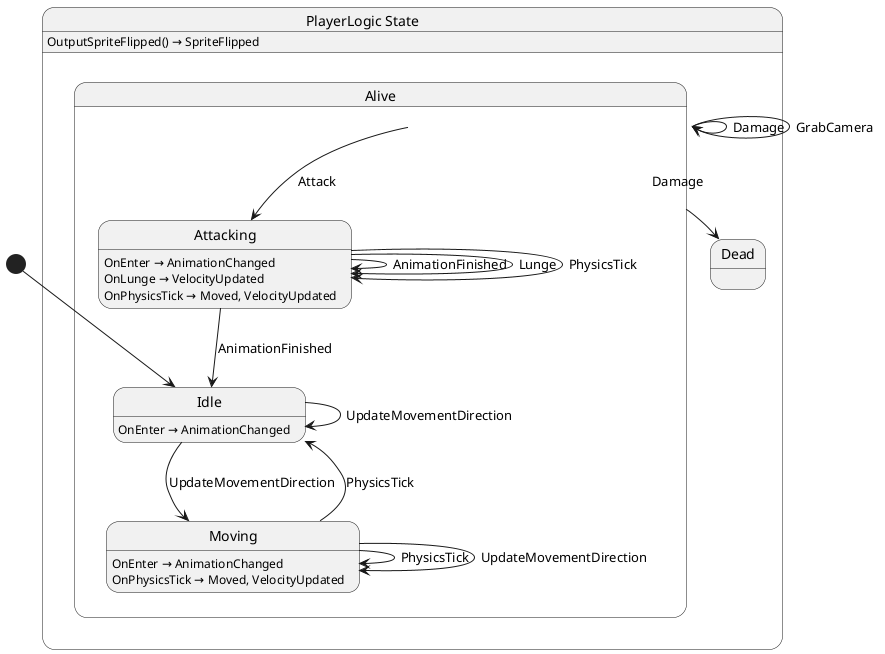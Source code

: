 @startuml PlayerLogic
state "PlayerLogic State" as GodotPlayground_PlayerLogic_State {
  state "Alive" as GodotPlayground_PlayerLogic_State_Alive {
    state "Idle" as GodotPlayground_PlayerLogic_State_Alive_Idle
    state "Moving" as GodotPlayground_PlayerLogic_State_Alive_Moving
    state "Attacking" as GodotPlayground_PlayerLogic_State_Alive_Attacking
  }
  state "Dead" as GodotPlayground_PlayerLogic_State_Dead
}

GodotPlayground_PlayerLogic_State_Alive --> GodotPlayground_PlayerLogic_State_Alive : Damage
GodotPlayground_PlayerLogic_State_Alive --> GodotPlayground_PlayerLogic_State_Alive : GrabCamera
GodotPlayground_PlayerLogic_State_Alive --> GodotPlayground_PlayerLogic_State_Alive_Attacking : Attack
GodotPlayground_PlayerLogic_State_Alive --> GodotPlayground_PlayerLogic_State_Dead : Damage
GodotPlayground_PlayerLogic_State_Alive_Attacking --> GodotPlayground_PlayerLogic_State_Alive_Attacking : AnimationFinished
GodotPlayground_PlayerLogic_State_Alive_Attacking --> GodotPlayground_PlayerLogic_State_Alive_Attacking : Lunge
GodotPlayground_PlayerLogic_State_Alive_Attacking --> GodotPlayground_PlayerLogic_State_Alive_Attacking : PhysicsTick
GodotPlayground_PlayerLogic_State_Alive_Attacking --> GodotPlayground_PlayerLogic_State_Alive_Idle : AnimationFinished
GodotPlayground_PlayerLogic_State_Alive_Idle --> GodotPlayground_PlayerLogic_State_Alive_Idle : UpdateMovementDirection
GodotPlayground_PlayerLogic_State_Alive_Idle --> GodotPlayground_PlayerLogic_State_Alive_Moving : UpdateMovementDirection
GodotPlayground_PlayerLogic_State_Alive_Moving --> GodotPlayground_PlayerLogic_State_Alive_Idle : PhysicsTick
GodotPlayground_PlayerLogic_State_Alive_Moving --> GodotPlayground_PlayerLogic_State_Alive_Moving : PhysicsTick
GodotPlayground_PlayerLogic_State_Alive_Moving --> GodotPlayground_PlayerLogic_State_Alive_Moving : UpdateMovementDirection

GodotPlayground_PlayerLogic_State : OutputSpriteFlipped() → SpriteFlipped
GodotPlayground_PlayerLogic_State_Alive_Attacking : OnEnter → AnimationChanged
GodotPlayground_PlayerLogic_State_Alive_Attacking : OnLunge → VelocityUpdated
GodotPlayground_PlayerLogic_State_Alive_Attacking : OnPhysicsTick → Moved, VelocityUpdated
GodotPlayground_PlayerLogic_State_Alive_Idle : OnEnter → AnimationChanged
GodotPlayground_PlayerLogic_State_Alive_Moving : OnEnter → AnimationChanged
GodotPlayground_PlayerLogic_State_Alive_Moving : OnPhysicsTick → Moved, VelocityUpdated

[*] --> GodotPlayground_PlayerLogic_State_Alive_Idle
@enduml